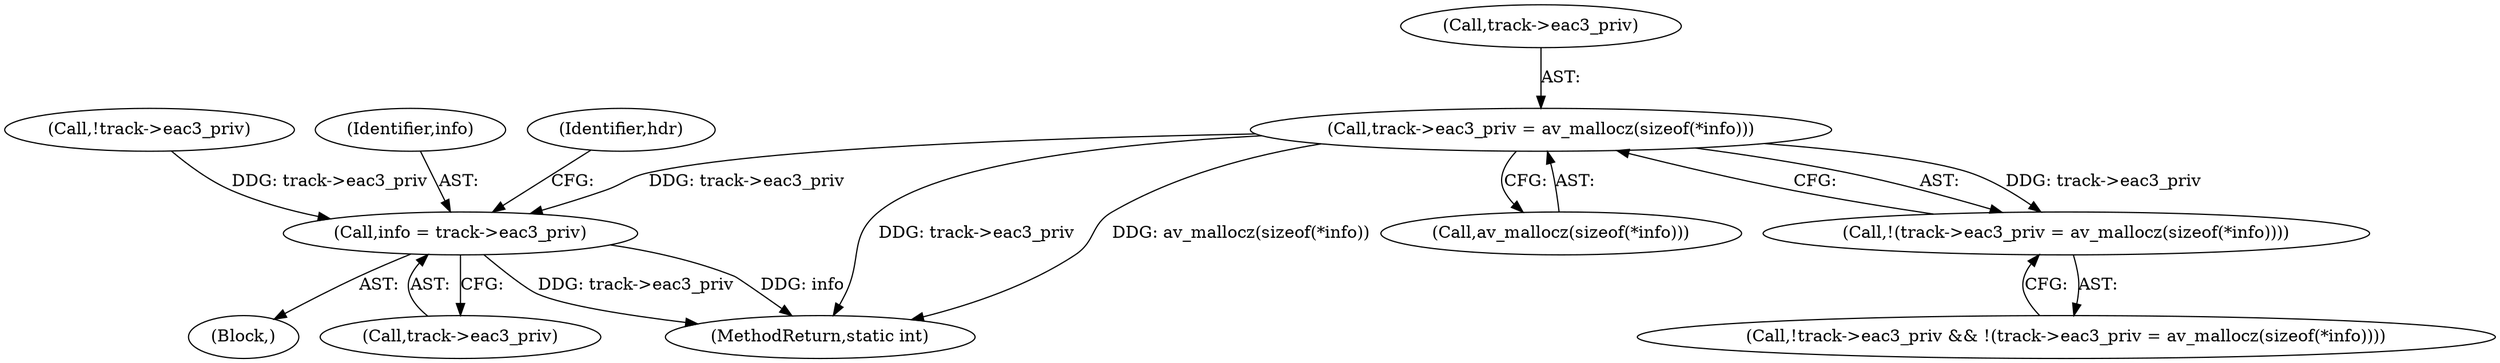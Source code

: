 digraph "0_FFmpeg_ed22dc22216f74c75ee7901f82649e1ff725ba50@API" {
"1000131" [label="(Call,track->eac3_priv = av_mallocz(sizeof(*info)))"];
"1000130" [label="(Call,!(track->eac3_priv = av_mallocz(sizeof(*info))))"];
"1000142" [label="(Call,info = track->eac3_priv)"];
"1000116" [label="(Block,)"];
"1000125" [label="(Call,!track->eac3_priv && !(track->eac3_priv = av_mallocz(sizeof(*info))))"];
"1000126" [label="(Call,!track->eac3_priv)"];
"1000142" [label="(Call,info = track->eac3_priv)"];
"1000683" [label="(MethodReturn,static int)"];
"1000144" [label="(Call,track->eac3_priv)"];
"1000143" [label="(Identifier,info)"];
"1000151" [label="(Identifier,hdr)"];
"1000131" [label="(Call,track->eac3_priv = av_mallocz(sizeof(*info)))"];
"1000130" [label="(Call,!(track->eac3_priv = av_mallocz(sizeof(*info))))"];
"1000132" [label="(Call,track->eac3_priv)"];
"1000135" [label="(Call,av_mallocz(sizeof(*info)))"];
"1000131" -> "1000130"  [label="AST: "];
"1000131" -> "1000135"  [label="CFG: "];
"1000132" -> "1000131"  [label="AST: "];
"1000135" -> "1000131"  [label="AST: "];
"1000130" -> "1000131"  [label="CFG: "];
"1000131" -> "1000683"  [label="DDG: track->eac3_priv"];
"1000131" -> "1000683"  [label="DDG: av_mallocz(sizeof(*info))"];
"1000131" -> "1000130"  [label="DDG: track->eac3_priv"];
"1000131" -> "1000142"  [label="DDG: track->eac3_priv"];
"1000130" -> "1000125"  [label="AST: "];
"1000125" -> "1000130"  [label="CFG: "];
"1000142" -> "1000116"  [label="AST: "];
"1000142" -> "1000144"  [label="CFG: "];
"1000143" -> "1000142"  [label="AST: "];
"1000144" -> "1000142"  [label="AST: "];
"1000151" -> "1000142"  [label="CFG: "];
"1000142" -> "1000683"  [label="DDG: track->eac3_priv"];
"1000142" -> "1000683"  [label="DDG: info"];
"1000126" -> "1000142"  [label="DDG: track->eac3_priv"];
}
